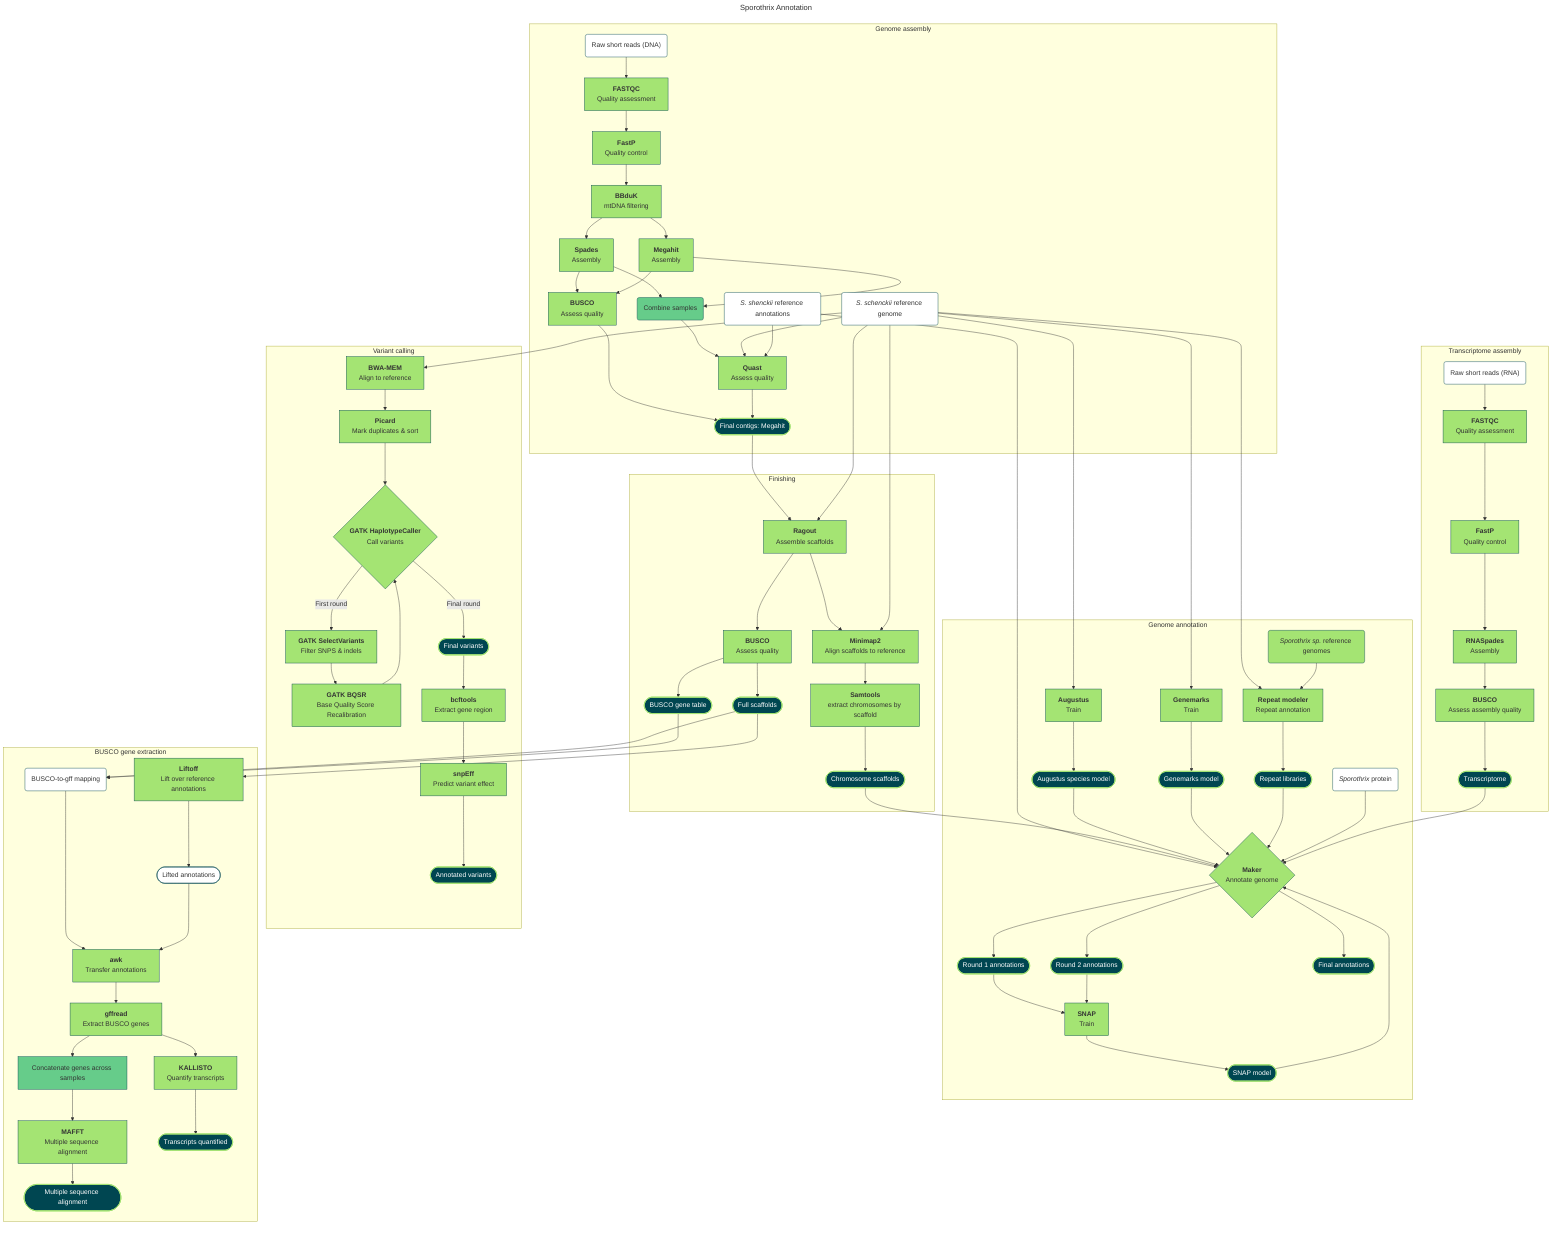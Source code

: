 ---
title: Sporothrix Annotation
---
flowchart
classDef final fill:#004651,stroke-width:2px,color:#ffff,stroke:#A4E473
classDef tool fill:#A4E473,stroke:#004651
classDef stuff fill:#FFFF,stroke:#004651
classDef inter fill:#66CC8A,stroke:#004651
  r1("Raw short reads (DNA)")
  ref("`*S. schenckii* reference genome`")
  refgff("`*S. shenckii* reference annotations`")
  B["`**FASTQC**
  Quality assessment`"]
  C["`**FastP**
  Quality control`"]
  G["`**BUSCO**
  Assess assembly quality`"]
  subgraph Genome assembly
  D["`**BBduK**
  mtDNA filtering`"]
  E["`**Spades**
  Assembly`"]
  F["`**Megahit**
  Assembly`"]
  G["`**BUSCO**
  Assess quality`"]
  H["`**Quast**
  Assess quality`"]
  1(Combine samples)
  contigs([Final contigs: Megahit])

  r1:::stuff --> B --> C --> D --> E & F --> G
  B:::tool
  C:::tool
  D:::tool
  E:::tool
  F:::tool
  G:::tool
  1:::inter
  H:::tool
  contigs:::final
  E & F --> 1 --> H
  ref:::stuff & refgff --> H
  refgff:::stuff
  G & H --> contigs
  end

  subgraph Transcriptome assembly
  r3("Raw short reads (RNA)")
  E1["`**RNASpades**
  Assembly`"]
  G1["`**BUSCO**
  Assess assembly quality`"]
  B1["`**FASTQC**
  Quality assessment`"]
  C1["`**FastP**
  Quality control`"]
  31([Transcriptome])
  r3 --> B1 --> C1 --> E1 --> G1 --> 31
  r3:::stuff
  E1:::tool
  G1:::tool
  B1:::tool
  C1:::tool
  31:::final
  end

  subgraph Finishing
  ragout["`**Ragout**
  Assemble scaffolds
  `"]
  minimap["`**Minimap2**
  Align scaffolds to reference`"]
  samtools["`**Samtools**
  extract chromosomes by scaffold`"]
  busco["`**BUSCO**
  Assess quality`"]
  busco_genes([BUSCO gene table])
  full_scaffolds([Full scaffolds])
  chr_scaffolds([Chromosome scaffolds])
  contigs & ref --> ragout --> minimap
  ragout --> busco --> busco_genes & full_scaffolds
  ref --> minimap --> samtools --> chr_scaffolds
  ragout:::tool
  minimap:::tool
  samtools:::tool
  busco:::tool
  busco_genes:::final 
  full_scaffolds:::final 
  chr_scaffolds:::final 
  end

  subgraph Genome annotation
  aug["`**Augustus**
  Train`"]
  augm([Augustus species model])
  gm["`**Genemarks**
  Train`"]
  gmhmm([Genemarks model])
  otherref("`*Sporothrix sp.* reference genomes`")
  rep["`**Repeat modeler**
  Repeat annotation
  `"]
  replib([Repeat libraries])
  prot("`*Sporothrix* protein`")
  maker{"`**Maker**
  Annotate genome`"}
  snap["`**SNAP**
  Train`"]
  snapmodel([SNAP model])
  round1([Round 1 annotations])
  round2([Round 2 annotations])
  round3([Final annotations])
  aug:::tool
  augm:::final
  gm:::tool
  gmhmm:::final
  otherref:::tool
  rep:::tool
  replib:::final
  prot:::stuff
  maker:::tool
  snap:::tool
  snapmodel:::final 
  round1:::final 
  round2:::final 
  round3:::final 


  ref --> aug --> augm
  ref --> gm --> gmhmm
  ref & otherref --> rep --> replib
  refgff & chr_scaffolds --> maker
  augm & gmhmm & replib & prot & 31 --> maker --> round1 --> snap --> snapmodel
 snapmodel --> maker --> round2 --> snap
 maker --> round3
 end

  subgraph Variant calling
  bwamem["`**BWA-MEM**
  Align to reference`"]
  picard["`**Picard**
  Mark duplicates & sort`"]
  haplo{"`**GATK HaplotypeCaller**
  Call variants`"}
  select["`**GATK SelectVariants**
  Filter SNPS & indels`"]
  bqsr["`**GATK BQSR**
  Base Quality Score Recalibration`"]
  finalvcf([Final variants])
  bcftools["`**bcftools**
  Extract gene region`"]
  snpeff["`**snpEff**
  Predict variant effect`"]
  anno([Annotated variants])


  ref --> bwamem --> picard --> haplo --First round--> select --> bqsr --> haplo
  haplo --Final round --> finalvcf --> bcftools --> snpeff --> anno
  bwamem:::tool
  picard:::tool
  haplo:::tool
  select:::tool
  bqsr:::tool
  bcftools:::tool 
  finalvcf:::final
  snpeff:::tool
  anno:::final
  end

  subgraph BUSCO gene extraction
  kallisto["`**KALLISTO**
  Quantify transcripts`"]
  mapping("BUSCO-to-gff mapping")
  liftoff["`**Liftoff**
  Lift over reference annotations`"]
  liftover([Lifted annotations])
  awk["`**awk**
  Transfer annotations`"]
  gffread["`**gffread**
  Extract BUSCO genes`"]
  concat["Concatenate genes across samples"]
  mafft["`**MAFFT**
  Multiple sequence alignment`"]
  msa([Multiple sequence alignment])
  quant([Transcripts quantified])

  full_scaffolds & busco_genes --> mapping
  full_scaffolds --> liftoff --> liftover
  mapping & liftover --> awk --> gffread --> concat --> mafft --> msa
  gffread --> kallisto --> quant
  kallisto:::tool
  liftoff:::tool
  liftover:::stuff
  awk:::tool
  gffread:::tool
  concat:::inter
  mafft:::tool
  msa:::final 
  quant:::final 
  mapping:::stuff
  end